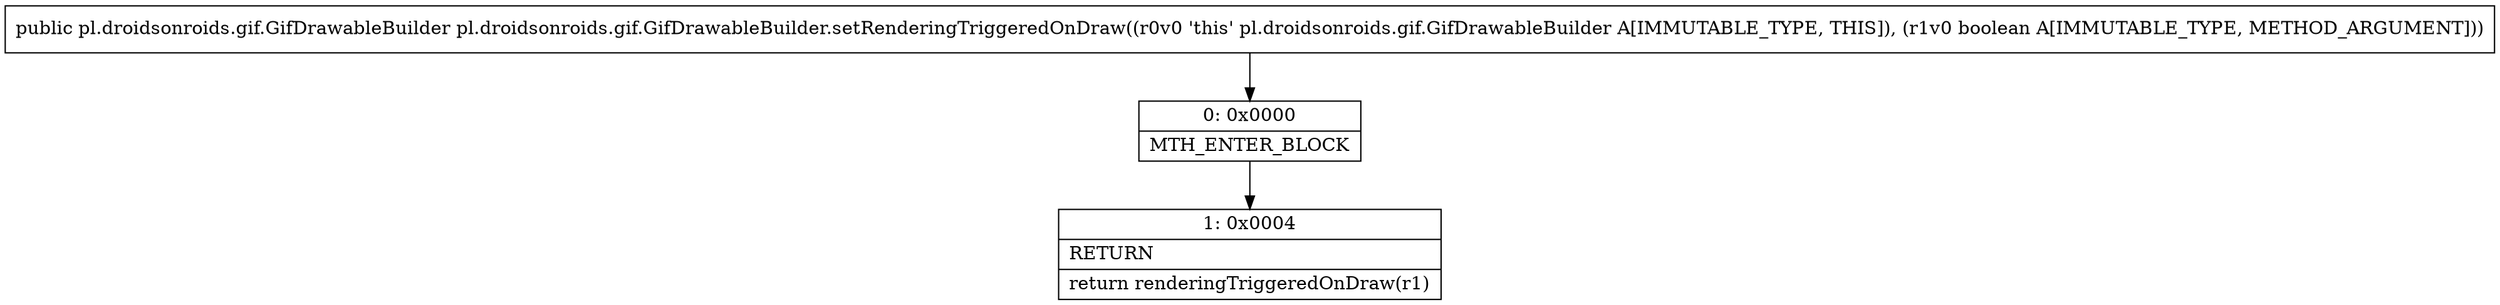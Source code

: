 digraph "CFG forpl.droidsonroids.gif.GifDrawableBuilder.setRenderingTriggeredOnDraw(Z)Lpl\/droidsonroids\/gif\/GifDrawableBuilder;" {
Node_0 [shape=record,label="{0\:\ 0x0000|MTH_ENTER_BLOCK\l}"];
Node_1 [shape=record,label="{1\:\ 0x0004|RETURN\l|return renderingTriggeredOnDraw(r1)\l}"];
MethodNode[shape=record,label="{public pl.droidsonroids.gif.GifDrawableBuilder pl.droidsonroids.gif.GifDrawableBuilder.setRenderingTriggeredOnDraw((r0v0 'this' pl.droidsonroids.gif.GifDrawableBuilder A[IMMUTABLE_TYPE, THIS]), (r1v0 boolean A[IMMUTABLE_TYPE, METHOD_ARGUMENT])) }"];
MethodNode -> Node_0;
Node_0 -> Node_1;
}

